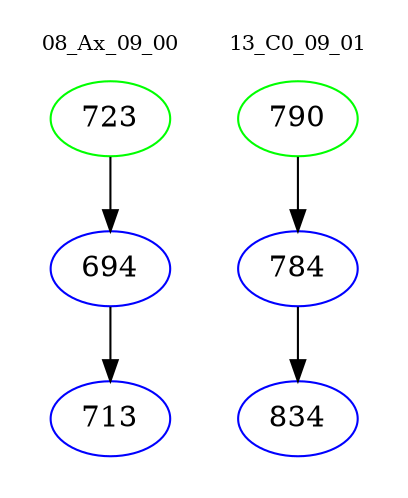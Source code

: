 digraph{
subgraph cluster_0 {
color = white
label = "08_Ax_09_00";
fontsize=10;
T0_723 [label="723", color="green"]
T0_723 -> T0_694 [color="black"]
T0_694 [label="694", color="blue"]
T0_694 -> T0_713 [color="black"]
T0_713 [label="713", color="blue"]
}
subgraph cluster_1 {
color = white
label = "13_C0_09_01";
fontsize=10;
T1_790 [label="790", color="green"]
T1_790 -> T1_784 [color="black"]
T1_784 [label="784", color="blue"]
T1_784 -> T1_834 [color="black"]
T1_834 [label="834", color="blue"]
}
}

